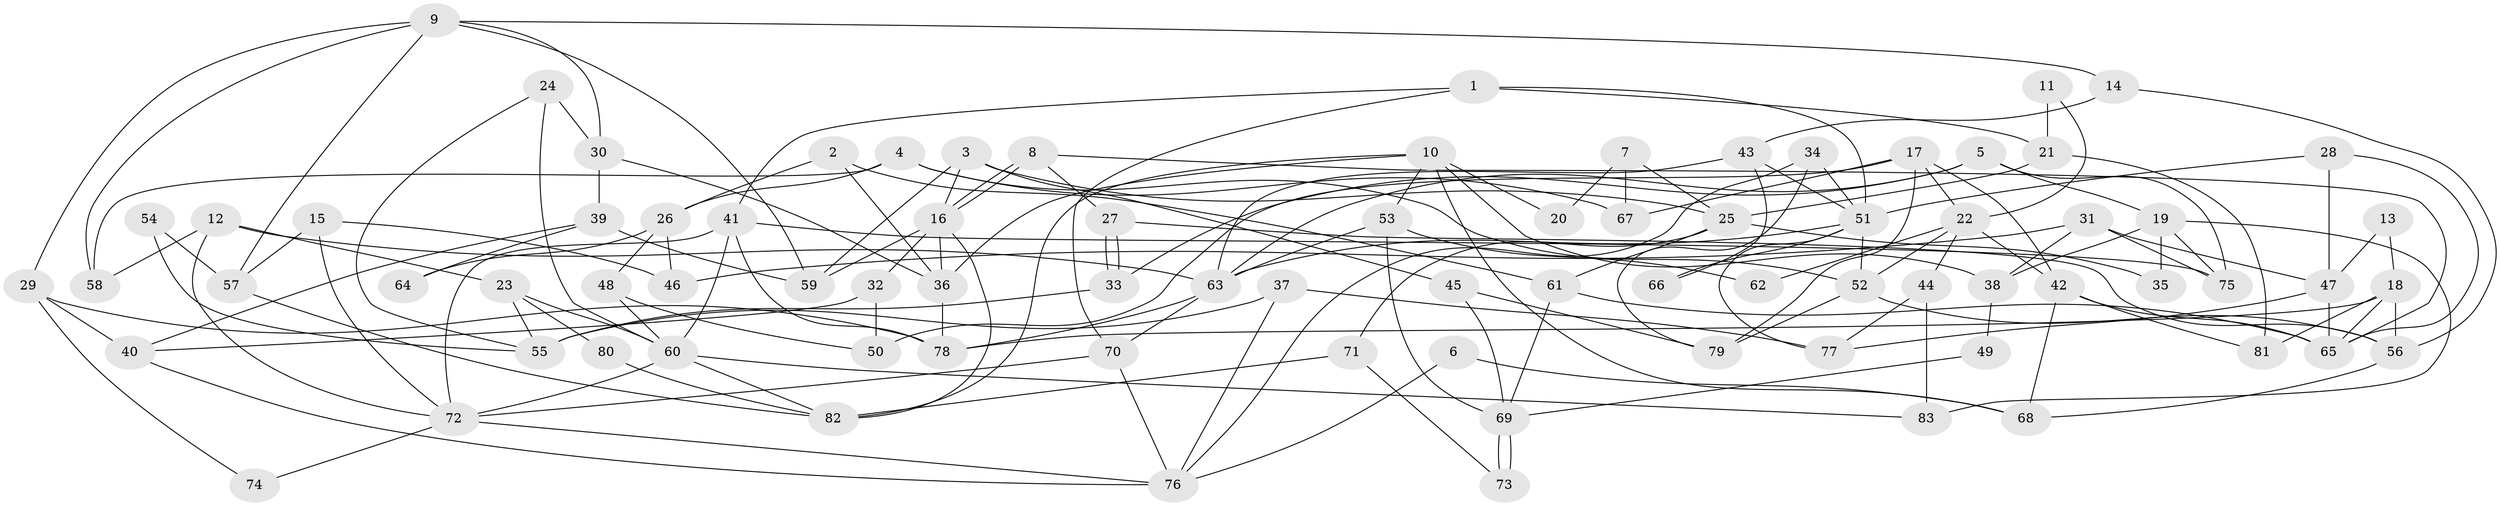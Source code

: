 // coarse degree distribution, {6: 0.07547169811320754, 5: 0.1320754716981132, 7: 0.16981132075471697, 2: 0.09433962264150944, 3: 0.18867924528301888, 10: 0.018867924528301886, 4: 0.22641509433962265, 8: 0.09433962264150944}
// Generated by graph-tools (version 1.1) at 2025/42/03/06/25 10:42:01]
// undirected, 83 vertices, 166 edges
graph export_dot {
graph [start="1"]
  node [color=gray90,style=filled];
  1;
  2;
  3;
  4;
  5;
  6;
  7;
  8;
  9;
  10;
  11;
  12;
  13;
  14;
  15;
  16;
  17;
  18;
  19;
  20;
  21;
  22;
  23;
  24;
  25;
  26;
  27;
  28;
  29;
  30;
  31;
  32;
  33;
  34;
  35;
  36;
  37;
  38;
  39;
  40;
  41;
  42;
  43;
  44;
  45;
  46;
  47;
  48;
  49;
  50;
  51;
  52;
  53;
  54;
  55;
  56;
  57;
  58;
  59;
  60;
  61;
  62;
  63;
  64;
  65;
  66;
  67;
  68;
  69;
  70;
  71;
  72;
  73;
  74;
  75;
  76;
  77;
  78;
  79;
  80;
  81;
  82;
  83;
  1 -- 51;
  1 -- 70;
  1 -- 21;
  1 -- 41;
  2 -- 36;
  2 -- 61;
  2 -- 26;
  3 -- 25;
  3 -- 16;
  3 -- 45;
  3 -- 59;
  4 -- 58;
  4 -- 26;
  4 -- 52;
  4 -- 67;
  5 -- 33;
  5 -- 63;
  5 -- 19;
  5 -- 75;
  6 -- 68;
  6 -- 76;
  7 -- 25;
  7 -- 67;
  7 -- 20;
  8 -- 16;
  8 -- 16;
  8 -- 27;
  8 -- 65;
  9 -- 57;
  9 -- 59;
  9 -- 14;
  9 -- 29;
  9 -- 30;
  9 -- 58;
  10 -- 38;
  10 -- 68;
  10 -- 20;
  10 -- 36;
  10 -- 53;
  10 -- 82;
  11 -- 21;
  11 -- 22;
  12 -- 63;
  12 -- 72;
  12 -- 23;
  12 -- 58;
  13 -- 18;
  13 -- 47;
  14 -- 56;
  14 -- 43;
  15 -- 72;
  15 -- 46;
  15 -- 57;
  16 -- 36;
  16 -- 32;
  16 -- 59;
  16 -- 82;
  17 -- 79;
  17 -- 22;
  17 -- 42;
  17 -- 50;
  17 -- 67;
  18 -- 78;
  18 -- 65;
  18 -- 56;
  18 -- 81;
  19 -- 75;
  19 -- 35;
  19 -- 38;
  19 -- 83;
  21 -- 81;
  21 -- 25;
  22 -- 52;
  22 -- 42;
  22 -- 44;
  22 -- 62;
  23 -- 60;
  23 -- 55;
  23 -- 80;
  24 -- 60;
  24 -- 30;
  24 -- 55;
  25 -- 61;
  25 -- 35;
  25 -- 71;
  26 -- 48;
  26 -- 46;
  26 -- 64;
  27 -- 56;
  27 -- 33;
  27 -- 33;
  28 -- 47;
  28 -- 51;
  28 -- 65;
  29 -- 78;
  29 -- 40;
  29 -- 74;
  30 -- 39;
  30 -- 36;
  31 -- 47;
  31 -- 75;
  31 -- 38;
  31 -- 46;
  32 -- 40;
  32 -- 50;
  33 -- 55;
  34 -- 79;
  34 -- 76;
  34 -- 51;
  36 -- 78;
  37 -- 55;
  37 -- 77;
  37 -- 76;
  38 -- 49;
  39 -- 40;
  39 -- 59;
  39 -- 64;
  40 -- 76;
  41 -- 72;
  41 -- 60;
  41 -- 75;
  41 -- 78;
  42 -- 65;
  42 -- 68;
  42 -- 81;
  43 -- 51;
  43 -- 63;
  43 -- 66;
  44 -- 83;
  44 -- 77;
  45 -- 69;
  45 -- 79;
  47 -- 65;
  47 -- 77;
  48 -- 60;
  48 -- 50;
  49 -- 69;
  51 -- 63;
  51 -- 52;
  51 -- 66;
  51 -- 77;
  52 -- 56;
  52 -- 79;
  53 -- 63;
  53 -- 62;
  53 -- 69;
  54 -- 55;
  54 -- 57;
  56 -- 68;
  57 -- 82;
  60 -- 82;
  60 -- 72;
  60 -- 83;
  61 -- 69;
  61 -- 65;
  63 -- 78;
  63 -- 70;
  69 -- 73;
  69 -- 73;
  70 -- 72;
  70 -- 76;
  71 -- 82;
  71 -- 73;
  72 -- 76;
  72 -- 74;
  80 -- 82;
}
